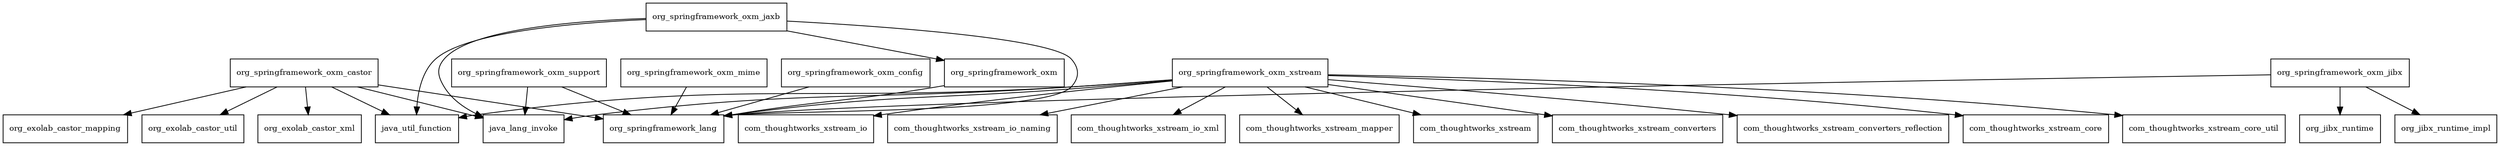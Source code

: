digraph spring_oxm_5_0_6_RELEASE_package_dependencies {
  node [shape = box, fontsize=10.0];
  org_springframework_oxm -> org_springframework_lang;
  org_springframework_oxm_castor -> java_lang_invoke;
  org_springframework_oxm_castor -> java_util_function;
  org_springframework_oxm_castor -> org_exolab_castor_mapping;
  org_springframework_oxm_castor -> org_exolab_castor_util;
  org_springframework_oxm_castor -> org_exolab_castor_xml;
  org_springframework_oxm_castor -> org_springframework_lang;
  org_springframework_oxm_config -> org_springframework_lang;
  org_springframework_oxm_jaxb -> java_lang_invoke;
  org_springframework_oxm_jaxb -> java_util_function;
  org_springframework_oxm_jaxb -> org_springframework_lang;
  org_springframework_oxm_jaxb -> org_springframework_oxm;
  org_springframework_oxm_jibx -> org_jibx_runtime;
  org_springframework_oxm_jibx -> org_jibx_runtime_impl;
  org_springframework_oxm_jibx -> org_springframework_lang;
  org_springframework_oxm_mime -> org_springframework_lang;
  org_springframework_oxm_support -> java_lang_invoke;
  org_springframework_oxm_support -> org_springframework_lang;
  org_springframework_oxm_xstream -> com_thoughtworks_xstream;
  org_springframework_oxm_xstream -> com_thoughtworks_xstream_converters;
  org_springframework_oxm_xstream -> com_thoughtworks_xstream_converters_reflection;
  org_springframework_oxm_xstream -> com_thoughtworks_xstream_core;
  org_springframework_oxm_xstream -> com_thoughtworks_xstream_core_util;
  org_springframework_oxm_xstream -> com_thoughtworks_xstream_io;
  org_springframework_oxm_xstream -> com_thoughtworks_xstream_io_naming;
  org_springframework_oxm_xstream -> com_thoughtworks_xstream_io_xml;
  org_springframework_oxm_xstream -> com_thoughtworks_xstream_mapper;
  org_springframework_oxm_xstream -> java_lang_invoke;
  org_springframework_oxm_xstream -> java_util_function;
  org_springframework_oxm_xstream -> org_springframework_lang;
}
